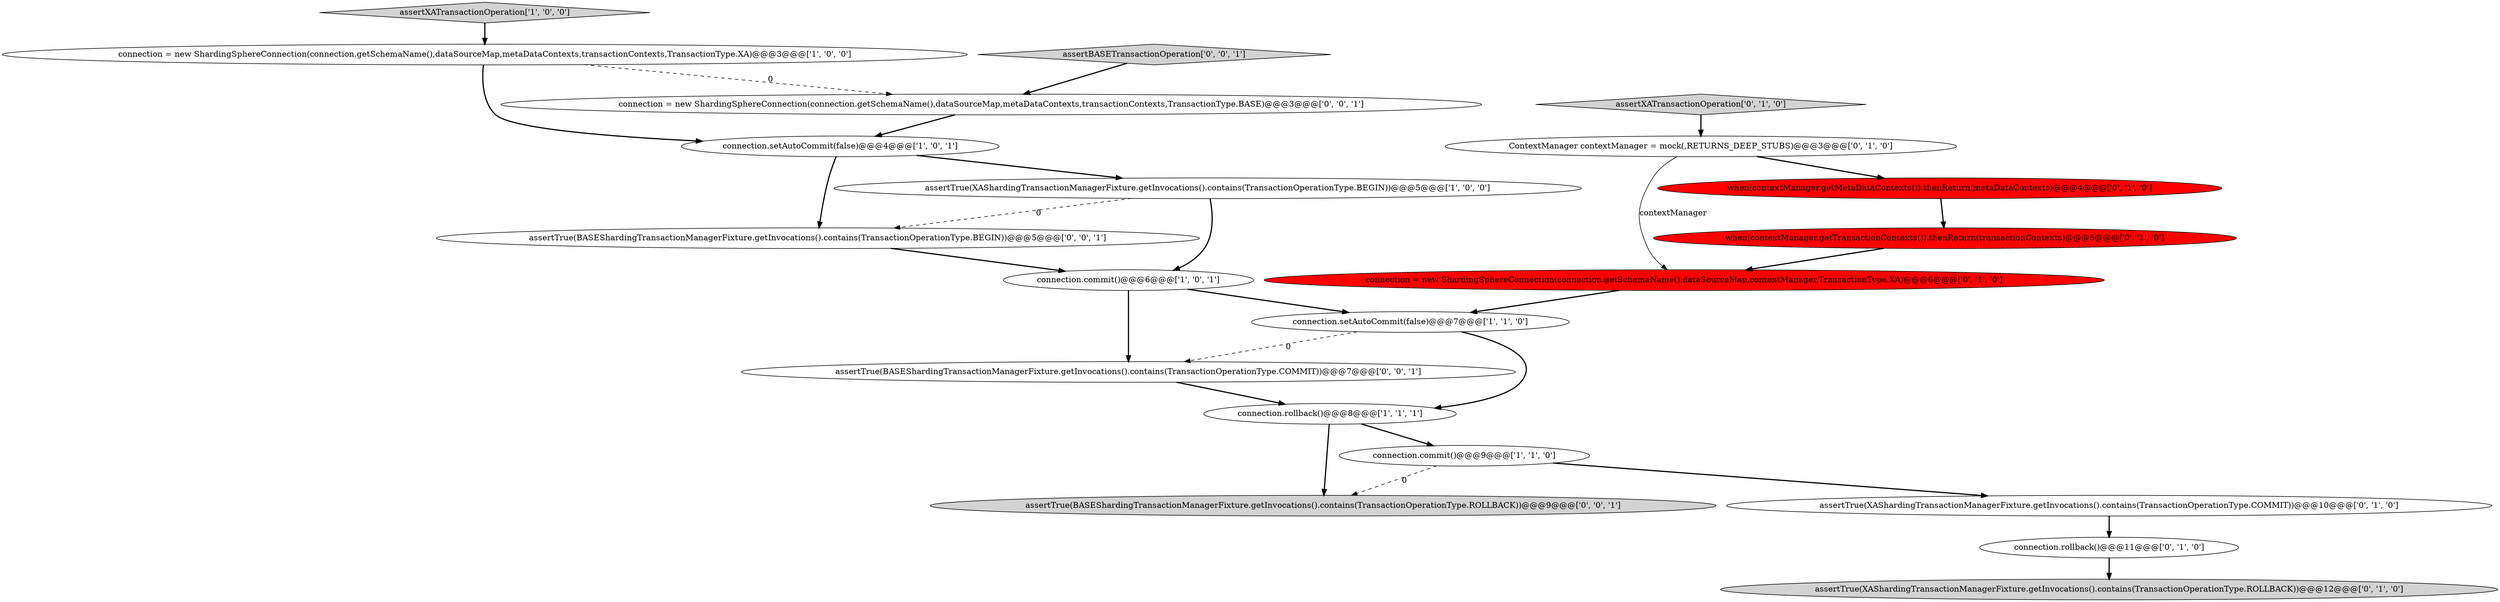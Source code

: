 digraph {
20 [style = filled, label = "assertBASETransactionOperation['0', '0', '1']", fillcolor = lightgray, shape = diamond image = "AAA0AAABBB3BBB"];
16 [style = filled, label = "assertTrue(BASEShardingTransactionManagerFixture.getInvocations().contains(TransactionOperationType.ROLLBACK))@@@9@@@['0', '0', '1']", fillcolor = lightgray, shape = ellipse image = "AAA0AAABBB3BBB"];
7 [style = filled, label = "connection.setAutoCommit(false)@@@7@@@['1', '1', '0']", fillcolor = white, shape = ellipse image = "AAA0AAABBB1BBB"];
13 [style = filled, label = "assertTrue(XAShardingTransactionManagerFixture.getInvocations().contains(TransactionOperationType.ROLLBACK))@@@12@@@['0', '1', '0']", fillcolor = lightgray, shape = ellipse image = "AAA0AAABBB2BBB"];
19 [style = filled, label = "assertTrue(BASEShardingTransactionManagerFixture.getInvocations().contains(TransactionOperationType.BEGIN))@@@5@@@['0', '0', '1']", fillcolor = white, shape = ellipse image = "AAA0AAABBB3BBB"];
4 [style = filled, label = "connection.rollback()@@@8@@@['1', '1', '1']", fillcolor = white, shape = ellipse image = "AAA0AAABBB1BBB"];
12 [style = filled, label = "connection = new ShardingSphereConnection(connection.getSchemaName(),dataSourceMap,contextManager,TransactionType.XA)@@@6@@@['0', '1', '0']", fillcolor = red, shape = ellipse image = "AAA1AAABBB2BBB"];
18 [style = filled, label = "assertTrue(BASEShardingTransactionManagerFixture.getInvocations().contains(TransactionOperationType.COMMIT))@@@7@@@['0', '0', '1']", fillcolor = white, shape = ellipse image = "AAA0AAABBB3BBB"];
1 [style = filled, label = "connection.setAutoCommit(false)@@@4@@@['1', '0', '1']", fillcolor = white, shape = ellipse image = "AAA0AAABBB1BBB"];
14 [style = filled, label = "when(contextManager.getTransactionContexts()).thenReturn(transactionContexts)@@@5@@@['0', '1', '0']", fillcolor = red, shape = ellipse image = "AAA1AAABBB2BBB"];
8 [style = filled, label = "assertTrue(XAShardingTransactionManagerFixture.getInvocations().contains(TransactionOperationType.COMMIT))@@@10@@@['0', '1', '0']", fillcolor = white, shape = ellipse image = "AAA0AAABBB2BBB"];
9 [style = filled, label = "ContextManager contextManager = mock(,RETURNS_DEEP_STUBS)@@@3@@@['0', '1', '0']", fillcolor = white, shape = ellipse image = "AAA0AAABBB2BBB"];
15 [style = filled, label = "assertXATransactionOperation['0', '1', '0']", fillcolor = lightgray, shape = diamond image = "AAA0AAABBB2BBB"];
5 [style = filled, label = "connection.commit()@@@6@@@['1', '0', '1']", fillcolor = white, shape = ellipse image = "AAA0AAABBB1BBB"];
6 [style = filled, label = "connection.commit()@@@9@@@['1', '1', '0']", fillcolor = white, shape = ellipse image = "AAA0AAABBB1BBB"];
3 [style = filled, label = "assertTrue(XAShardingTransactionManagerFixture.getInvocations().contains(TransactionOperationType.BEGIN))@@@5@@@['1', '0', '0']", fillcolor = white, shape = ellipse image = "AAA0AAABBB1BBB"];
17 [style = filled, label = "connection = new ShardingSphereConnection(connection.getSchemaName(),dataSourceMap,metaDataContexts,transactionContexts,TransactionType.BASE)@@@3@@@['0', '0', '1']", fillcolor = white, shape = ellipse image = "AAA0AAABBB3BBB"];
0 [style = filled, label = "connection = new ShardingSphereConnection(connection.getSchemaName(),dataSourceMap,metaDataContexts,transactionContexts,TransactionType.XA)@@@3@@@['1', '0', '0']", fillcolor = white, shape = ellipse image = "AAA0AAABBB1BBB"];
11 [style = filled, label = "connection.rollback()@@@11@@@['0', '1', '0']", fillcolor = white, shape = ellipse image = "AAA0AAABBB2BBB"];
10 [style = filled, label = "when(contextManager.getMetaDataContexts()).thenReturn(metaDataContexts)@@@4@@@['0', '1', '0']", fillcolor = red, shape = ellipse image = "AAA1AAABBB2BBB"];
2 [style = filled, label = "assertXATransactionOperation['1', '0', '0']", fillcolor = lightgray, shape = diamond image = "AAA0AAABBB1BBB"];
20->17 [style = bold, label=""];
7->18 [style = dashed, label="0"];
17->1 [style = bold, label=""];
10->14 [style = bold, label=""];
4->6 [style = bold, label=""];
1->3 [style = bold, label=""];
5->18 [style = bold, label=""];
7->4 [style = bold, label=""];
9->10 [style = bold, label=""];
0->17 [style = dashed, label="0"];
12->7 [style = bold, label=""];
3->19 [style = dashed, label="0"];
19->5 [style = bold, label=""];
3->5 [style = bold, label=""];
2->0 [style = bold, label=""];
6->16 [style = dashed, label="0"];
18->4 [style = bold, label=""];
15->9 [style = bold, label=""];
0->1 [style = bold, label=""];
14->12 [style = bold, label=""];
11->13 [style = bold, label=""];
6->8 [style = bold, label=""];
5->7 [style = bold, label=""];
1->19 [style = bold, label=""];
8->11 [style = bold, label=""];
9->12 [style = solid, label="contextManager"];
4->16 [style = bold, label=""];
}
